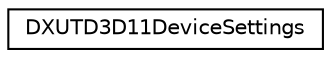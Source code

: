 digraph "Graphical Class Hierarchy"
{
  edge [fontname="Helvetica",fontsize="10",labelfontname="Helvetica",labelfontsize="10"];
  node [fontname="Helvetica",fontsize="10",shape=record];
  rankdir="LR";
  Node1 [label="DXUTD3D11DeviceSettings",height=0.2,width=0.4,color="black", fillcolor="white", style="filled",URL="$struct_d_x_u_t_d3_d11_device_settings.html"];
}
